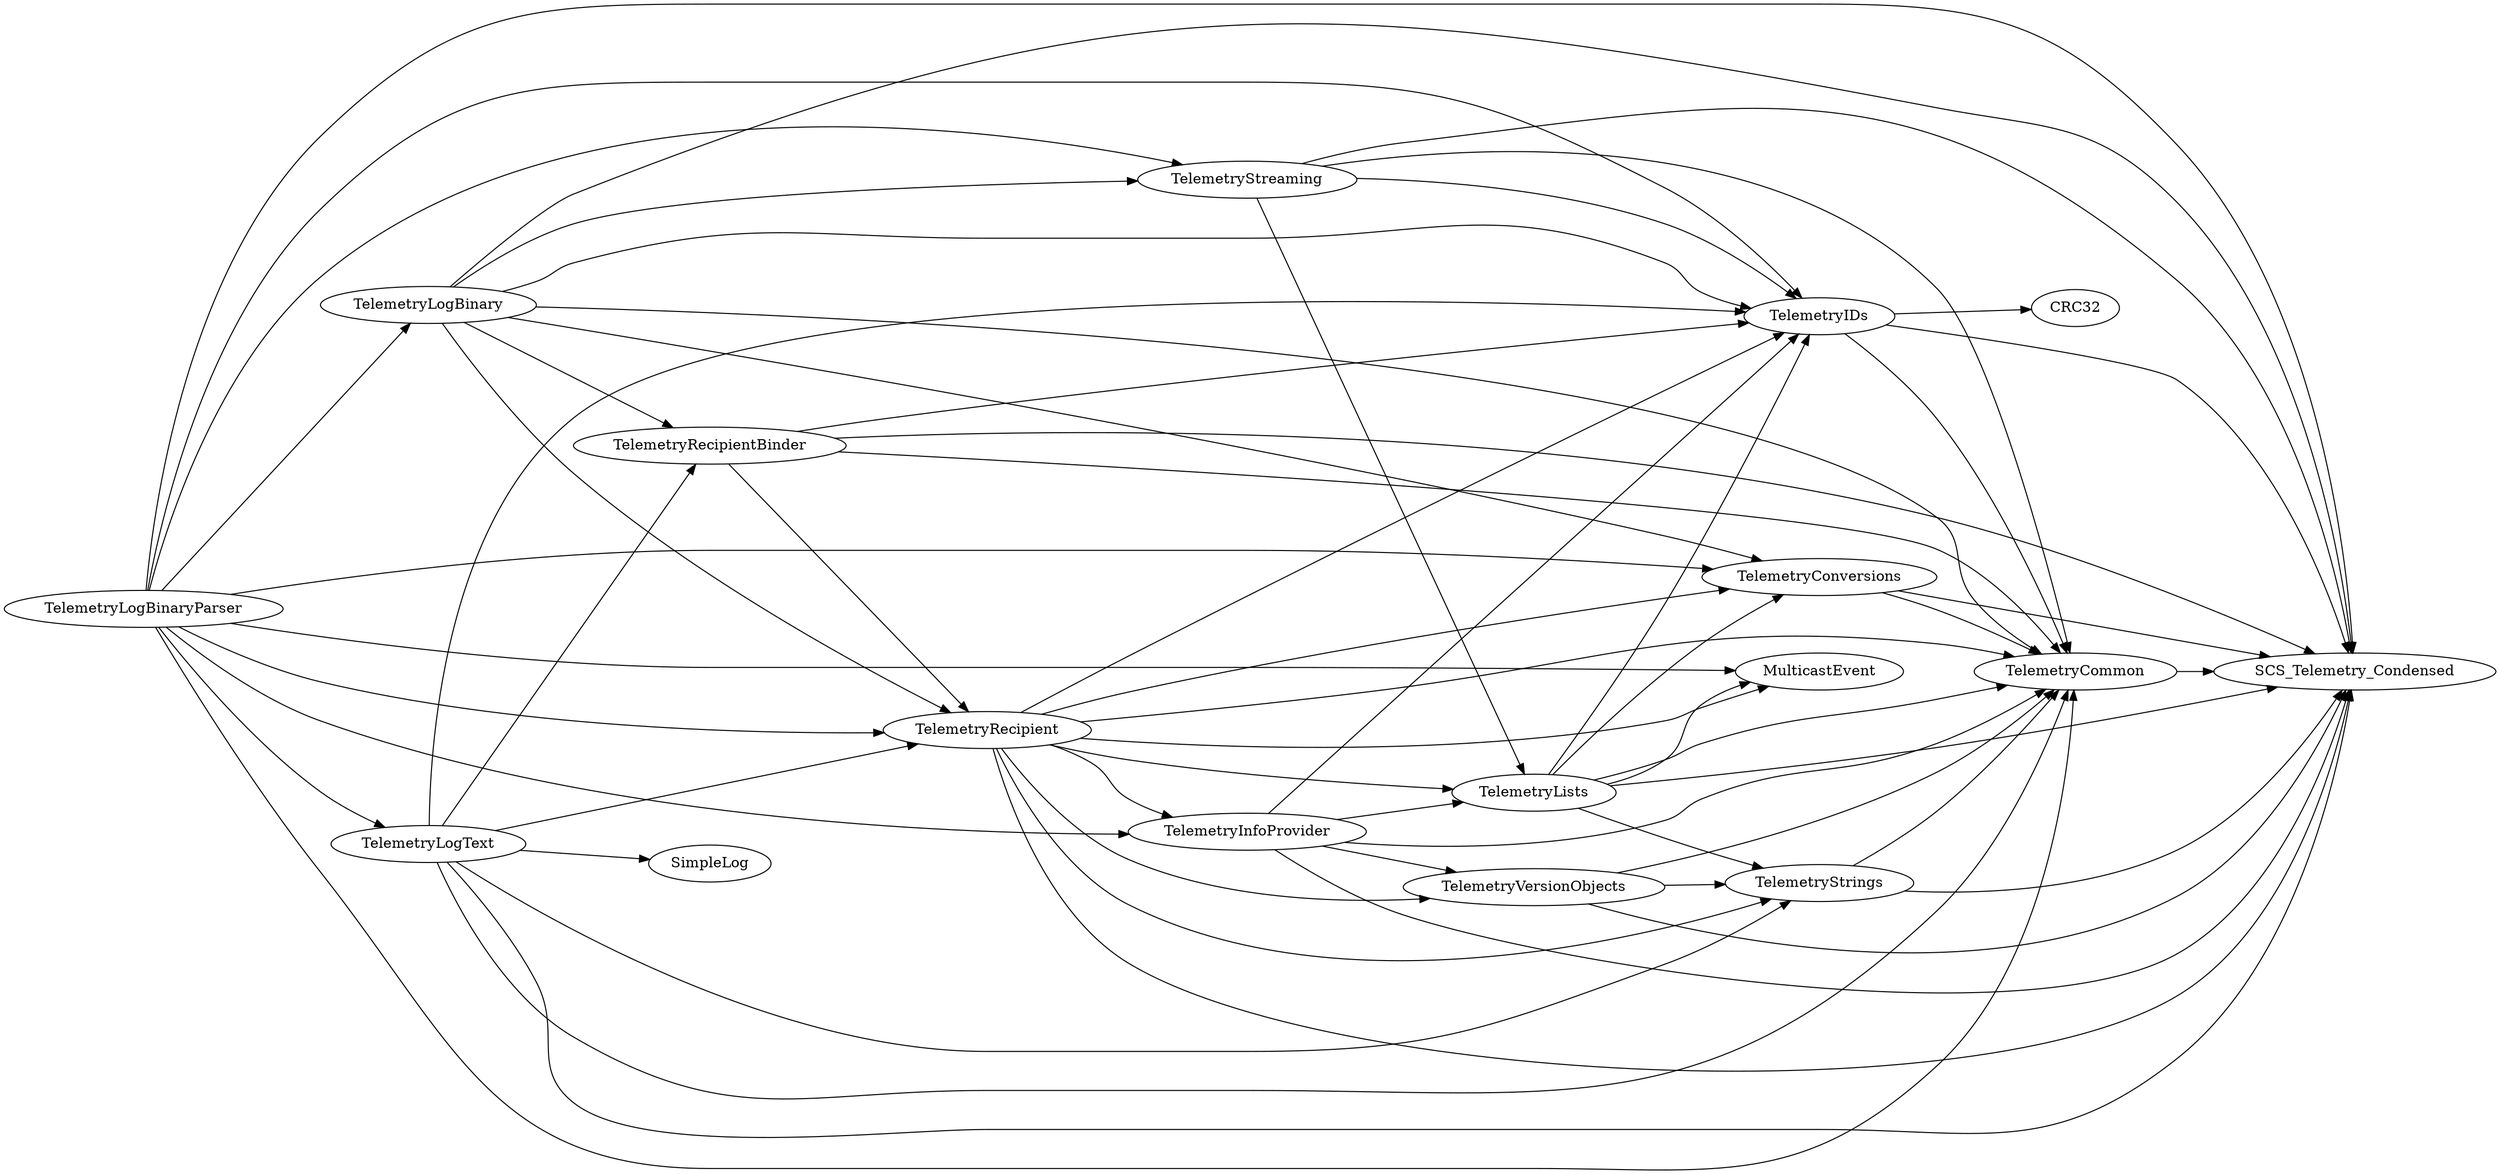 DiGraph Uses {
  rankdir="LR"
  "TelemetryCommon" -> "SCS_Telemetry_Condensed"
  "TelemetryCommon" [href="TelemetryCommon.html"]
  "TelemetryConversions" -> "TelemetryCommon"
  "TelemetryConversions" -> "SCS_Telemetry_Condensed"
  "TelemetryConversions" [href="TelemetryConversions.html"]
  "TelemetryIDs" -> "CRC32"
  "TelemetryIDs" -> "TelemetryCommon"
  "TelemetryIDs" -> "SCS_Telemetry_Condensed"
  "TelemetryIDs" [href="TelemetryIDs.html"]
  "TelemetryInfoProvider" -> "TelemetryIDs"
  "TelemetryInfoProvider" -> "TelemetryLists"
  "TelemetryInfoProvider" -> "TelemetryVersionObjects"
  "TelemetryInfoProvider" -> "TelemetryCommon"
  "TelemetryInfoProvider" -> "SCS_Telemetry_Condensed"
  "TelemetryInfoProvider" [href="TelemetryInfoProvider.html"]
  "TelemetryLists" -> "MulticastEvent"
  "TelemetryLists" -> "TelemetryCommon"
  "TelemetryLists" -> "TelemetryIDs"
  "TelemetryLists" -> "TelemetryConversions"
  "TelemetryLists" -> "TelemetryStrings"
  "TelemetryLists" -> "SCS_Telemetry_Condensed"
  "TelemetryLists" [href="TelemetryLists.html"]
  "TelemetryLogBinary" -> "TelemetryCommon"
  "TelemetryLogBinary" -> "TelemetryIDs"
  "TelemetryLogBinary" -> "TelemetryRecipient"
  "TelemetryLogBinary" -> "TelemetryRecipientBinder"
  "TelemetryLogBinary" -> "TelemetryConversions"
  "TelemetryLogBinary" -> "TelemetryStreaming"
  "TelemetryLogBinary" -> "SCS_Telemetry_Condensed"
  "TelemetryLogBinary" [href="TelemetryLogBinary.html"]
  "TelemetryLogBinaryParser" -> "MulticastEvent"
  "TelemetryLogBinaryParser" -> "TelemetryCommon"
  "TelemetryLogBinaryParser" -> "TelemetryIDs"
  "TelemetryLogBinaryParser" -> "TelemetryInfoProvider"
  "TelemetryLogBinaryParser" -> "TelemetryRecipient"
  "TelemetryLogBinaryParser" -> "TelemetryLogText"
  "TelemetryLogBinaryParser" -> "TelemetryLogBinary"
  "TelemetryLogBinaryParser" -> "TelemetryConversions"
  "TelemetryLogBinaryParser" -> "TelemetryStreaming"
  "TelemetryLogBinaryParser" -> "SCS_Telemetry_Condensed"
  "TelemetryLogBinaryParser" [href="TelemetryLogBinaryParser.html"]
  "TelemetryLogText" -> "SimpleLog"
  "TelemetryLogText" -> "TelemetryCommon"
  "TelemetryLogText" -> "TelemetryIDs"
  "TelemetryLogText" -> "TelemetryRecipient"
  "TelemetryLogText" -> "TelemetryRecipientBinder"
  "TelemetryLogText" -> "TelemetryStrings"
  "TelemetryLogText" -> "SCS_Telemetry_Condensed"
  "TelemetryLogText" [href="TelemetryLogText.html"]
  "TelemetryRecipient" -> "MulticastEvent"
  "TelemetryRecipient" -> "TelemetryCommon"
  "TelemetryRecipient" -> "TelemetryIDs"
  "TelemetryRecipient" -> "TelemetryLists"
  "TelemetryRecipient" -> "TelemetryVersionObjects"
  "TelemetryRecipient" -> "TelemetryInfoProvider"
  "TelemetryRecipient" -> "TelemetryConversions"
  "TelemetryRecipient" -> "TelemetryStrings"
  "TelemetryRecipient" -> "SCS_Telemetry_Condensed"
  "TelemetryRecipient" [href="TelemetryRecipient.html"]
  "TelemetryRecipientBinder" -> "TelemetryCommon"
  "TelemetryRecipientBinder" -> "TelemetryIDs"
  "TelemetryRecipientBinder" -> "TelemetryRecipient"
  "TelemetryRecipientBinder" -> "SCS_Telemetry_Condensed"
  "TelemetryRecipientBinder" [href="TelemetryRecipientBinder.html"]
  "TelemetryStreaming" -> "TelemetryCommon"
  "TelemetryStreaming" -> "TelemetryIDs"
  "TelemetryStreaming" -> "TelemetryLists"
  "TelemetryStreaming" -> "SCS_Telemetry_Condensed"
  "TelemetryStreaming" [href="TelemetryStreaming.html"]
  "TelemetryStrings" -> "TelemetryCommon"
  "TelemetryStrings" -> "SCS_Telemetry_Condensed"
  "TelemetryStrings" [href="TelemetryStrings.html"]
  "TelemetryVersionObjects" -> "TelemetryCommon"
  "TelemetryVersionObjects" -> "TelemetryStrings"
  "TelemetryVersionObjects" -> "SCS_Telemetry_Condensed"
  "TelemetryVersionObjects" [href="TelemetryVersionObjects.html"]
}
